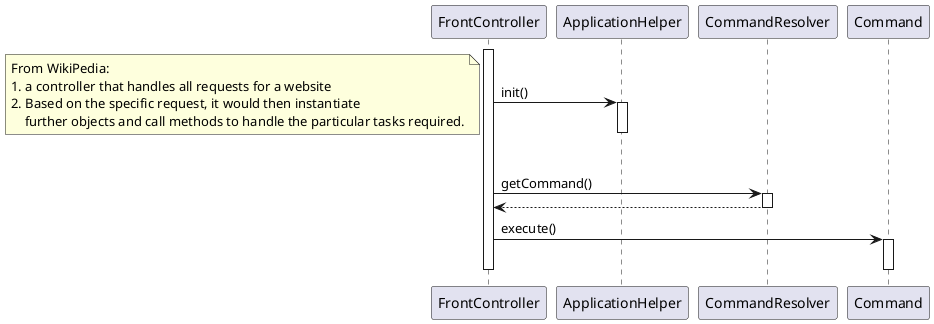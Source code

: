 @startuml FrontController

activate FrontController
FrontController -> ApplicationHelper ++ : init()
note left
    From WikiPedia:
    1. a controller that handles all requests for a website
    2. Based on the specific request, it would then instantiate
        further objects and call methods to handle the particular tasks required.
end note
deactivate ApplicationHelper
FrontController -> CommandResolver ++ : getCommand()
CommandResolver --> FrontController --
FrontController -> Command ++: execute()
deactivate Command
deactivate FrontController



@enduml
